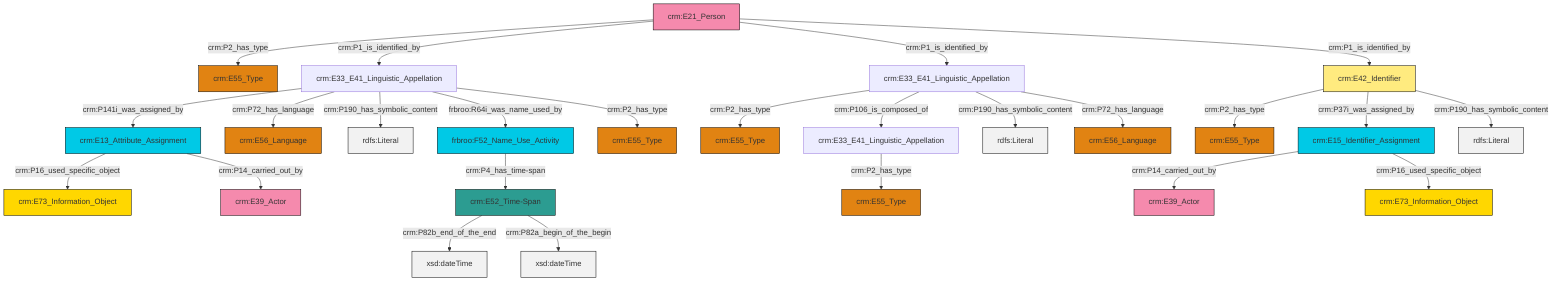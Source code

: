 graph TD
classDef Literal fill:#f2f2f2,stroke:#000000;
classDef CRM_Entity fill:#FFFFFF,stroke:#000000;
classDef Temporal_Entity fill:#00C9E6, stroke:#000000;
classDef Type fill:#E18312, stroke:#000000;
classDef Time-Span fill:#2C9C91, stroke:#000000;
classDef Appellation fill:#FFEB7F, stroke:#000000;
classDef Place fill:#008836, stroke:#000000;
classDef Persistent_Item fill:#B266B2, stroke:#000000;
classDef Conceptual_Object fill:#FFD700, stroke:#000000;
classDef Physical_Thing fill:#D2B48C, stroke:#000000;
classDef Actor fill:#f58aad, stroke:#000000;
classDef PC_Classes fill:#4ce600, stroke:#000000;
classDef Multi fill:#cccccc,stroke:#000000;

0["crm:E33_E41_Linguistic_Appellation"]:::Default -->|crm:P141i_was_assigned_by| 1["crm:E13_Attribute_Assignment"]:::Temporal_Entity
0["crm:E33_E41_Linguistic_Appellation"]:::Default -->|crm:P72_has_language| 2["crm:E56_Language"]:::Type
9["crm:E33_E41_Linguistic_Appellation"]:::Default -->|crm:P2_has_type| 10["crm:E55_Type"]:::Type
11["crm:E33_E41_Linguistic_Appellation"]:::Default -->|crm:P2_has_type| 5["crm:E55_Type"]:::Type
11["crm:E33_E41_Linguistic_Appellation"]:::Default -->|crm:P106_is_composed_of| 9["crm:E33_E41_Linguistic_Appellation"]:::Default
16["frbroo:F52_Name_Use_Activity"]:::Temporal_Entity -->|crm:P4_has_time-span| 14["crm:E52_Time-Span"]:::Time-Span
0["crm:E33_E41_Linguistic_Appellation"]:::Default -->|crm:P190_has_symbolic_content| 17[rdfs:Literal]:::Literal
18["crm:E42_Identifier"]:::Appellation -->|crm:P2_has_type| 19["crm:E55_Type"]:::Type
18["crm:E42_Identifier"]:::Appellation -->|crm:P37i_was_assigned_by| 22["crm:E15_Identifier_Assignment"]:::Temporal_Entity
23["crm:E21_Person"]:::Actor -->|crm:P2_has_type| 24["crm:E55_Type"]:::Type
14["crm:E52_Time-Span"]:::Time-Span -->|crm:P82b_end_of_the_end| 25[xsd:dateTime]:::Literal
0["crm:E33_E41_Linguistic_Appellation"]:::Default -->|frbroo:R64i_was_name_used_by| 16["frbroo:F52_Name_Use_Activity"]:::Temporal_Entity
11["crm:E33_E41_Linguistic_Appellation"]:::Default -->|crm:P190_has_symbolic_content| 27[rdfs:Literal]:::Literal
23["crm:E21_Person"]:::Actor -->|crm:P1_is_identified_by| 0["crm:E33_E41_Linguistic_Appellation"]:::Default
0["crm:E33_E41_Linguistic_Appellation"]:::Default -->|crm:P2_has_type| 33["crm:E55_Type"]:::Type
22["crm:E15_Identifier_Assignment"]:::Temporal_Entity -->|crm:P14_carried_out_by| 20["crm:E39_Actor"]:::Actor
23["crm:E21_Person"]:::Actor -->|crm:P1_is_identified_by| 11["crm:E33_E41_Linguistic_Appellation"]:::Default
14["crm:E52_Time-Span"]:::Time-Span -->|crm:P82a_begin_of_the_begin| 39[xsd:dateTime]:::Literal
22["crm:E15_Identifier_Assignment"]:::Temporal_Entity -->|crm:P16_used_specific_object| 7["crm:E73_Information_Object"]:::Conceptual_Object
1["crm:E13_Attribute_Assignment"]:::Temporal_Entity -->|crm:P16_used_specific_object| 12["crm:E73_Information_Object"]:::Conceptual_Object
23["crm:E21_Person"]:::Actor -->|crm:P1_is_identified_by| 18["crm:E42_Identifier"]:::Appellation
18["crm:E42_Identifier"]:::Appellation -->|crm:P190_has_symbolic_content| 43[rdfs:Literal]:::Literal
11["crm:E33_E41_Linguistic_Appellation"]:::Default -->|crm:P72_has_language| 3["crm:E56_Language"]:::Type
1["crm:E13_Attribute_Assignment"]:::Temporal_Entity -->|crm:P14_carried_out_by| 44["crm:E39_Actor"]:::Actor
